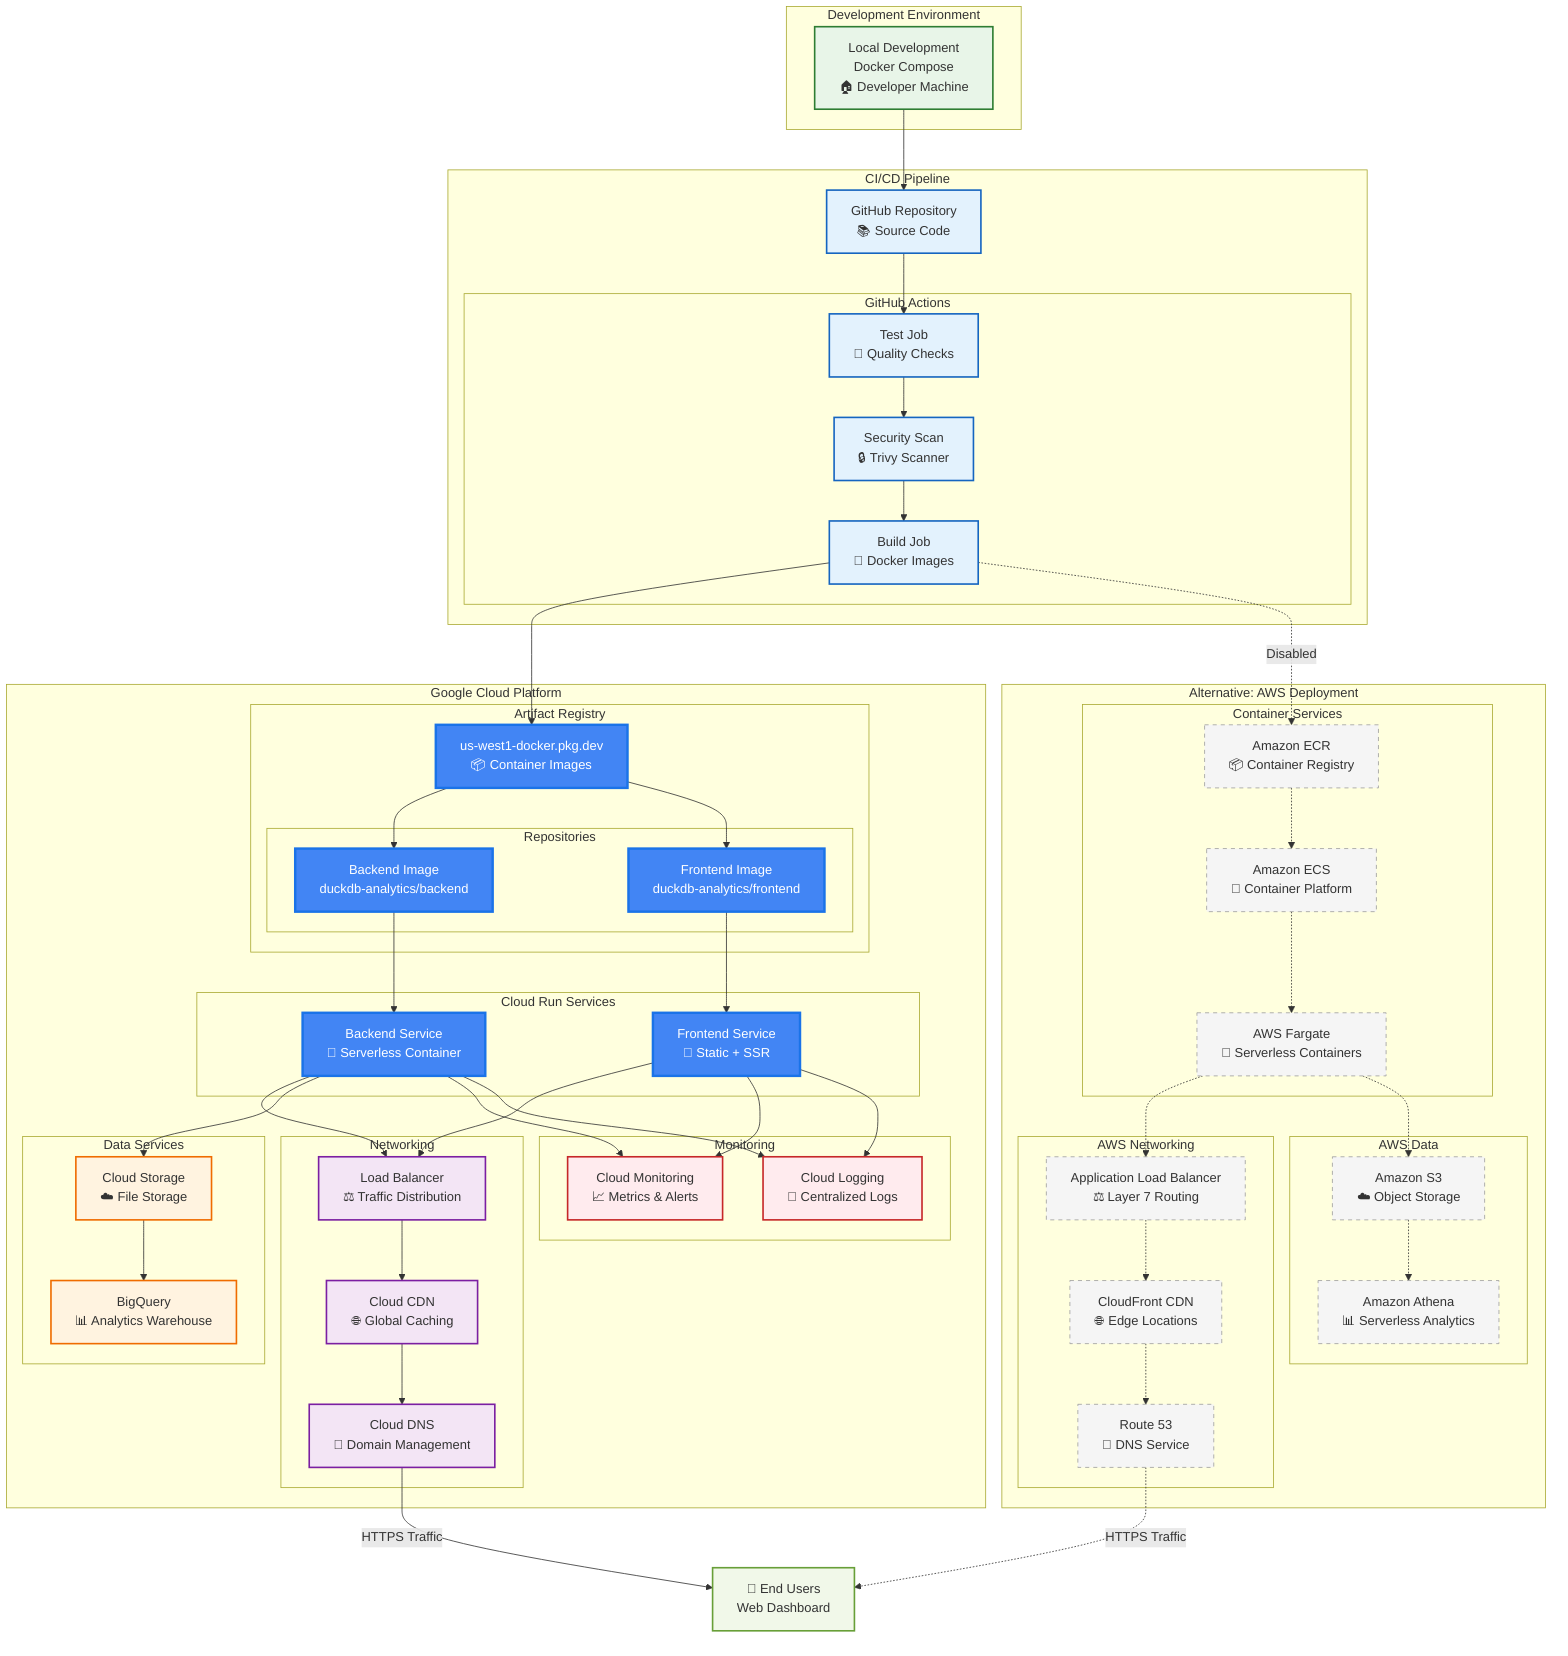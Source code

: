 graph TB
    subgraph "Development Environment"
        LOCAL[Local Development<br/>Docker Compose<br/>🏠 Developer Machine]
    end

    subgraph "CI/CD Pipeline"
        GH[GitHub Repository<br/>📚 Source Code]
        
        subgraph "GitHub Actions"
            TEST[Test Job<br/>🧪 Quality Checks]
            SEC[Security Scan<br/>🔒 Trivy Scanner]
            BUILD[Build Job<br/>🐳 Docker Images]
        end
    end

    subgraph "Google Cloud Platform"
        direction TB
        
        subgraph "Artifact Registry"
            AR[us-west1-docker.pkg.dev<br/>📦 Container Images]
            
            subgraph "Repositories"
                BACK_IMG[Backend Image<br/>duckdb-analytics/backend]
                FRONT_IMG[Frontend Image<br/>duckdb-analytics/frontend]
            end
        end

        subgraph "Cloud Run Services"
            CR_BACK[Backend Service<br/>🚀 Serverless Container]
            CR_FRONT[Frontend Service<br/>🎨 Static + SSR]
        end

        subgraph "Networking"
            LB[Load Balancer<br/>⚖️ Traffic Distribution]
            CDN[Cloud CDN<br/>🌐 Global Caching]
            DNS[Cloud DNS<br/>🔗 Domain Management]
        end

        subgraph "Data Services"
            BUCKET[Cloud Storage<br/>☁️ File Storage]
            BQ[BigQuery<br/>📊 Analytics Warehouse]
        end

        subgraph "Monitoring"
            MON[Cloud Monitoring<br/>📈 Metrics & Alerts]
            LOG[Cloud Logging<br/>📝 Centralized Logs]
        end
    end

    subgraph "Alternative: AWS Deployment"
        direction TB
        
        subgraph "Container Services"
            ECR[Amazon ECR<br/>📦 Container Registry]
            ECS[Amazon ECS<br/>🐳 Container Platform]
            FARGATE[AWS Fargate<br/>🚀 Serverless Containers]
        end

        subgraph "AWS Networking"
            ALB[Application Load Balancer<br/>⚖️ Layer 7 Routing]
            CF[CloudFront CDN<br/>🌐 Edge Locations]
            R53[Route 53<br/>🔗 DNS Service]
        end

        subgraph "AWS Data"
            S3[Amazon S3<br/>☁️ Object Storage]
            ATHENA[Amazon Athena<br/>📊 Serverless Analytics]
        end
    end

    %% Development Flow
    LOCAL --> GH
    GH --> TEST
    TEST --> SEC
    SEC --> BUILD
    
    %% GCP Deployment
    BUILD --> AR
    AR --> BACK_IMG
    AR --> FRONT_IMG
    
    BACK_IMG --> CR_BACK
    FRONT_IMG --> CR_FRONT
    
    CR_BACK --> LB
    CR_FRONT --> LB
    LB --> CDN
    CDN --> DNS
    
    %% Data Flow (GCP)
    CR_BACK --> BUCKET
    BUCKET --> BQ
    
    %% Monitoring (GCP)
    CR_BACK --> MON
    CR_FRONT --> MON
    CR_BACK --> LOG
    CR_FRONT --> LOG
    
    %% Alternative AWS Path (Disabled)
    BUILD -.->|Disabled| ECR
    ECR -.-> ECS
    ECS -.-> FARGATE
    FARGATE -.-> ALB
    ALB -.-> CF
    CF -.-> R53
    FARGATE -.-> S3
    S3 -.-> ATHENA

    %% User Access
    DNS --> |HTTPS Traffic| USERS[👥 End Users<br/>Web Dashboard]
    R53 -.-> |HTTPS Traffic| USERS

    %% Styling
    classDef dev fill:#e8f5e8,stroke:#2e7d32,stroke-width:2px
    classDef cicd fill:#e3f2fd,stroke:#1565c0,stroke-width:2px
    classDef gcp fill:#4285f4,color:#fff,stroke:#1a73e8,stroke-width:3px
    classDef aws fill:#ff9900,color:#fff,stroke:#ff6600,stroke-width:2px
    classDef storage fill:#fff3e0,stroke:#ef6c00,stroke-width:2px
    classDef network fill:#f3e5f5,stroke:#7b1fa2,stroke-width:2px
    classDef monitor fill:#ffebee,stroke:#c62828,stroke-width:2px
    classDef user fill:#f1f8e9,stroke:#689f38,stroke-width:2px
    classDef disabled fill:#f5f5f5,stroke:#9e9e9e,stroke-width:1px,stroke-dasharray: 5 5

    class LOCAL dev
    class GH,TEST,SEC,BUILD cicd
    class AR,BACK_IMG,FRONT_IMG,CR_BACK,CR_FRONT gcp
    class ECR,ECS,FARGATE,ALB,CF,R53,S3,ATHENA disabled
    class BUCKET,BQ storage
    class LB,CDN,DNS network
    class MON,LOG monitor
    class USERS user